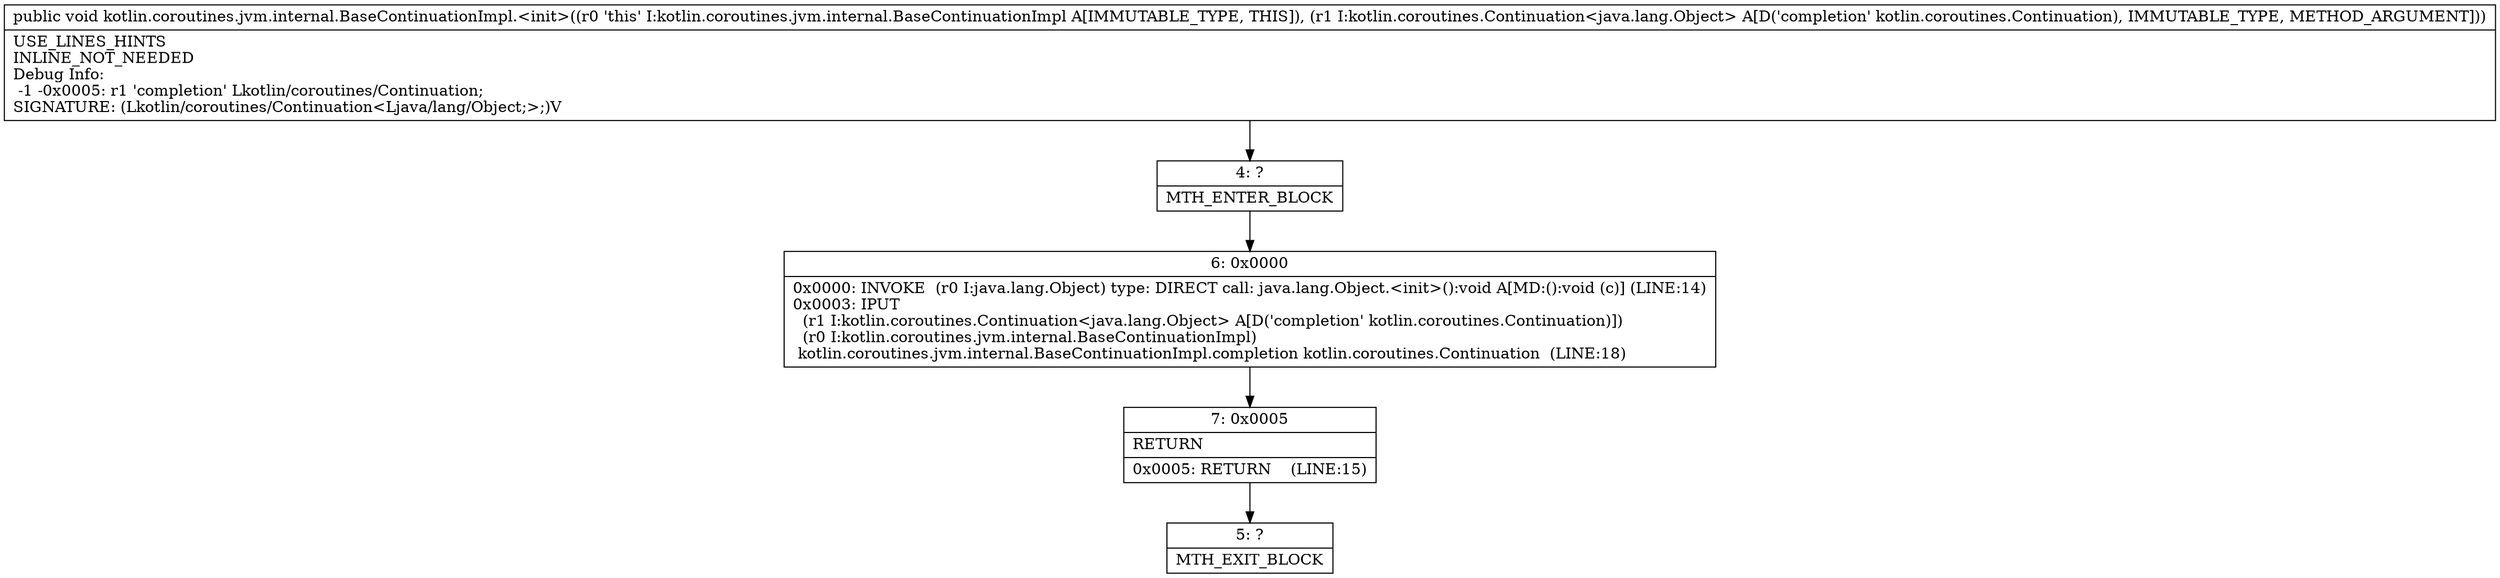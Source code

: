 digraph "CFG forkotlin.coroutines.jvm.internal.BaseContinuationImpl.\<init\>(Lkotlin\/coroutines\/Continuation;)V" {
Node_4 [shape=record,label="{4\:\ ?|MTH_ENTER_BLOCK\l}"];
Node_6 [shape=record,label="{6\:\ 0x0000|0x0000: INVOKE  (r0 I:java.lang.Object) type: DIRECT call: java.lang.Object.\<init\>():void A[MD:():void (c)] (LINE:14)\l0x0003: IPUT  \l  (r1 I:kotlin.coroutines.Continuation\<java.lang.Object\> A[D('completion' kotlin.coroutines.Continuation)])\l  (r0 I:kotlin.coroutines.jvm.internal.BaseContinuationImpl)\l kotlin.coroutines.jvm.internal.BaseContinuationImpl.completion kotlin.coroutines.Continuation  (LINE:18)\l}"];
Node_7 [shape=record,label="{7\:\ 0x0005|RETURN\l|0x0005: RETURN    (LINE:15)\l}"];
Node_5 [shape=record,label="{5\:\ ?|MTH_EXIT_BLOCK\l}"];
MethodNode[shape=record,label="{public void kotlin.coroutines.jvm.internal.BaseContinuationImpl.\<init\>((r0 'this' I:kotlin.coroutines.jvm.internal.BaseContinuationImpl A[IMMUTABLE_TYPE, THIS]), (r1 I:kotlin.coroutines.Continuation\<java.lang.Object\> A[D('completion' kotlin.coroutines.Continuation), IMMUTABLE_TYPE, METHOD_ARGUMENT]))  | USE_LINES_HINTS\lINLINE_NOT_NEEDED\lDebug Info:\l  \-1 \-0x0005: r1 'completion' Lkotlin\/coroutines\/Continuation;\lSIGNATURE: (Lkotlin\/coroutines\/Continuation\<Ljava\/lang\/Object;\>;)V\l}"];
MethodNode -> Node_4;Node_4 -> Node_6;
Node_6 -> Node_7;
Node_7 -> Node_5;
}

